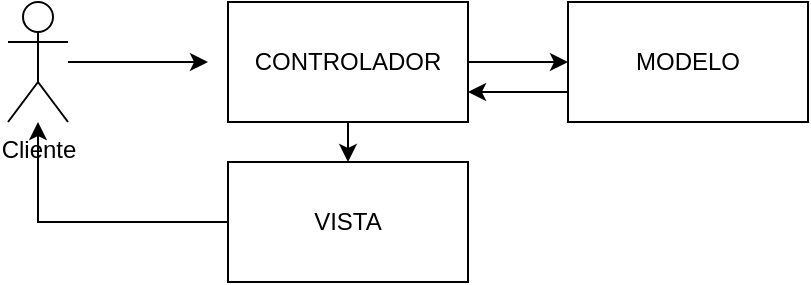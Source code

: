 <mxfile version="24.1.0" type="github">
  <diagram name="Página-1" id="-3uwRKFnb6UO1q1akV4z">
    <mxGraphModel dx="567" dy="316" grid="1" gridSize="10" guides="1" tooltips="1" connect="1" arrows="1" fold="1" page="1" pageScale="1" pageWidth="827" pageHeight="1169" math="0" shadow="0">
      <root>
        <mxCell id="0" />
        <mxCell id="1" parent="0" />
        <mxCell id="zOPVeQiGUVaZpvcF2_19-6" style="edgeStyle=orthogonalEdgeStyle;rounded=0;orthogonalLoop=1;jettySize=auto;html=1;entryX=0;entryY=0.5;entryDx=0;entryDy=0;" parent="1" source="zOPVeQiGUVaZpvcF2_19-1" edge="1">
          <mxGeometry relative="1" as="geometry">
            <mxPoint x="170" y="330" as="targetPoint" />
          </mxGeometry>
        </mxCell>
        <mxCell id="zOPVeQiGUVaZpvcF2_19-1" value="Cliente" style="shape=umlActor;verticalLabelPosition=bottom;verticalAlign=top;html=1;outlineConnect=0;" parent="1" vertex="1">
          <mxGeometry x="70" y="300" width="30" height="60" as="geometry" />
        </mxCell>
        <mxCell id="VktPG5qHKFbXA4fqlOZ--6" style="edgeStyle=orthogonalEdgeStyle;rounded=0;orthogonalLoop=1;jettySize=auto;html=1;entryX=0;entryY=0.5;entryDx=0;entryDy=0;" edge="1" parent="1" source="VktPG5qHKFbXA4fqlOZ--4" target="VktPG5qHKFbXA4fqlOZ--5">
          <mxGeometry relative="1" as="geometry" />
        </mxCell>
        <mxCell id="VktPG5qHKFbXA4fqlOZ--9" style="edgeStyle=orthogonalEdgeStyle;rounded=0;orthogonalLoop=1;jettySize=auto;html=1;exitX=0.5;exitY=1;exitDx=0;exitDy=0;entryX=0.5;entryY=0;entryDx=0;entryDy=0;" edge="1" parent="1" source="VktPG5qHKFbXA4fqlOZ--4" target="VktPG5qHKFbXA4fqlOZ--8">
          <mxGeometry relative="1" as="geometry" />
        </mxCell>
        <mxCell id="VktPG5qHKFbXA4fqlOZ--4" value="CONTROLADOR" style="rounded=0;whiteSpace=wrap;html=1;" vertex="1" parent="1">
          <mxGeometry x="180" y="300" width="120" height="60" as="geometry" />
        </mxCell>
        <mxCell id="VktPG5qHKFbXA4fqlOZ--7" style="edgeStyle=orthogonalEdgeStyle;rounded=0;orthogonalLoop=1;jettySize=auto;html=1;exitX=0;exitY=0.75;exitDx=0;exitDy=0;entryX=1;entryY=0.75;entryDx=0;entryDy=0;" edge="1" parent="1" source="VktPG5qHKFbXA4fqlOZ--5" target="VktPG5qHKFbXA4fqlOZ--4">
          <mxGeometry relative="1" as="geometry" />
        </mxCell>
        <mxCell id="VktPG5qHKFbXA4fqlOZ--5" value="MODELO" style="rounded=0;whiteSpace=wrap;html=1;" vertex="1" parent="1">
          <mxGeometry x="350" y="300" width="120" height="60" as="geometry" />
        </mxCell>
        <mxCell id="VktPG5qHKFbXA4fqlOZ--10" style="edgeStyle=orthogonalEdgeStyle;rounded=0;orthogonalLoop=1;jettySize=auto;html=1;" edge="1" parent="1" source="VktPG5qHKFbXA4fqlOZ--8" target="zOPVeQiGUVaZpvcF2_19-1">
          <mxGeometry relative="1" as="geometry" />
        </mxCell>
        <mxCell id="VktPG5qHKFbXA4fqlOZ--8" value="VISTA" style="rounded=0;whiteSpace=wrap;html=1;" vertex="1" parent="1">
          <mxGeometry x="180" y="380" width="120" height="60" as="geometry" />
        </mxCell>
      </root>
    </mxGraphModel>
  </diagram>
</mxfile>
